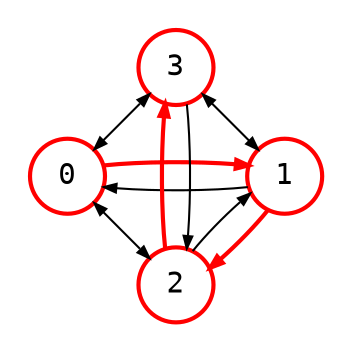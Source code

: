 digraph {
    node [shape=circle, fontname="monospace"];
    edge [arrowsize=0.6, fontname="monospace"];
    layout=neato;
    mode="sgd";
    normalize=true;
    maxiter=100000;
    scale=1.2;
    pad=0.2;

    0, 1, 2, 3 [style=bold, color=red];

    0 -> {2, 3} [dir=both, color="#bbb"];
    0 -> 1 [style=bold, color=red];
    1 -> 0 [color="#bbb"];
    1 -> 2 [style=bold, color=red];
    2 -> 1 [color="#bbb"];
    2 -> 3 [style=bold, color=red];
    3 -> 1 [dir=both, color="#bbb"];
    3 -> 2 [color="#bbb"];
}